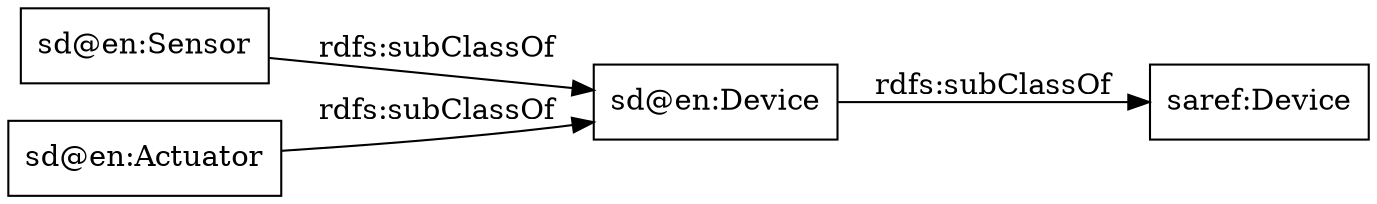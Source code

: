 digraph ar2dtool_diagram { 
rankdir=LR;
size="1000"
node [shape = rectangle, color="black"]; "saref:Device" "sd@en:Sensor" "sd@en:Device" "sd@en:Actuator" ; /*classes style*/
	"sd@en:Sensor" -> "sd@en:Device" [ label = "rdfs:subClassOf" ];
	"sd@en:Device" -> "saref:Device" [ label = "rdfs:subClassOf" ];
	"sd@en:Actuator" -> "sd@en:Device" [ label = "rdfs:subClassOf" ];

}
